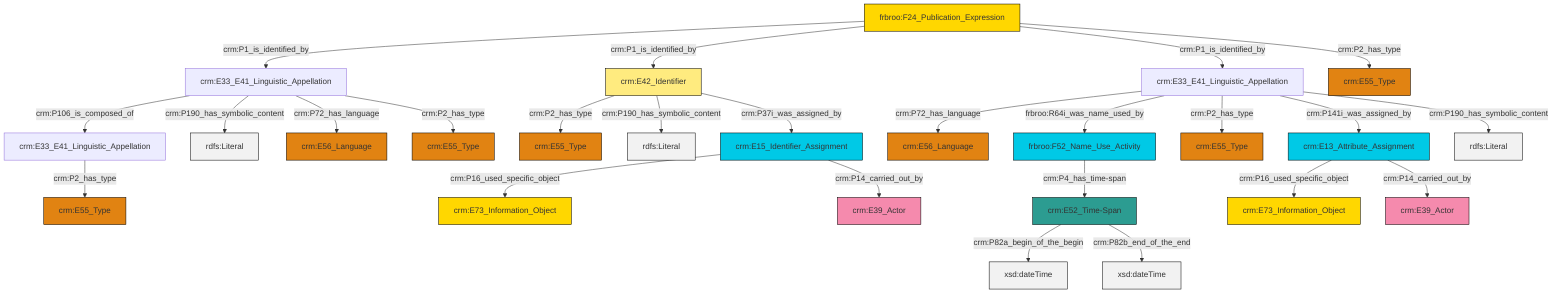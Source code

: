 graph TD
classDef Literal fill:#f2f2f2,stroke:#000000;
classDef CRM_Entity fill:#FFFFFF,stroke:#000000;
classDef Temporal_Entity fill:#00C9E6, stroke:#000000;
classDef Type fill:#E18312, stroke:#000000;
classDef Time-Span fill:#2C9C91, stroke:#000000;
classDef Appellation fill:#FFEB7F, stroke:#000000;
classDef Place fill:#008836, stroke:#000000;
classDef Persistent_Item fill:#B266B2, stroke:#000000;
classDef Conceptual_Object fill:#FFD700, stroke:#000000;
classDef Physical_Thing fill:#D2B48C, stroke:#000000;
classDef Actor fill:#f58aad, stroke:#000000;
classDef PC_Classes fill:#4ce600, stroke:#000000;
classDef Multi fill:#cccccc,stroke:#000000;

2["crm:E33_E41_Linguistic_Appellation"]:::Default -->|crm:P72_has_language| 3["crm:E56_Language"]:::Type
4["crm:E15_Identifier_Assignment"]:::Temporal_Entity -->|crm:P16_used_specific_object| 0["crm:E73_Information_Object"]:::Conceptual_Object
9["crm:E42_Identifier"]:::Appellation -->|crm:P2_has_type| 14["crm:E55_Type"]:::Type
2["crm:E33_E41_Linguistic_Appellation"]:::Default -->|frbroo:R64i_was_name_used_by| 15["frbroo:F52_Name_Use_Activity"]:::Temporal_Entity
9["crm:E42_Identifier"]:::Appellation -->|crm:P190_has_symbolic_content| 17[rdfs:Literal]:::Literal
15["frbroo:F52_Name_Use_Activity"]:::Temporal_Entity -->|crm:P4_has_time-span| 18["crm:E52_Time-Span"]:::Time-Span
19["crm:E33_E41_Linguistic_Appellation"]:::Default -->|crm:P106_is_composed_of| 11["crm:E33_E41_Linguistic_Appellation"]:::Default
18["crm:E52_Time-Span"]:::Time-Span -->|crm:P82a_begin_of_the_begin| 23[xsd:dateTime]:::Literal
2["crm:E33_E41_Linguistic_Appellation"]:::Default -->|crm:P2_has_type| 24["crm:E55_Type"]:::Type
11["crm:E33_E41_Linguistic_Appellation"]:::Default -->|crm:P2_has_type| 26["crm:E55_Type"]:::Type
19["crm:E33_E41_Linguistic_Appellation"]:::Default -->|crm:P190_has_symbolic_content| 27[rdfs:Literal]:::Literal
5["crm:E13_Attribute_Assignment"]:::Temporal_Entity -->|crm:P16_used_specific_object| 21["crm:E73_Information_Object"]:::Conceptual_Object
30["frbroo:F24_Publication_Expression"]:::Conceptual_Object -->|crm:P1_is_identified_by| 19["crm:E33_E41_Linguistic_Appellation"]:::Default
5["crm:E13_Attribute_Assignment"]:::Temporal_Entity -->|crm:P14_carried_out_by| 28["crm:E39_Actor"]:::Actor
2["crm:E33_E41_Linguistic_Appellation"]:::Default -->|crm:P141i_was_assigned_by| 5["crm:E13_Attribute_Assignment"]:::Temporal_Entity
30["frbroo:F24_Publication_Expression"]:::Conceptual_Object -->|crm:P1_is_identified_by| 9["crm:E42_Identifier"]:::Appellation
19["crm:E33_E41_Linguistic_Appellation"]:::Default -->|crm:P72_has_language| 37["crm:E56_Language"]:::Type
2["crm:E33_E41_Linguistic_Appellation"]:::Default -->|crm:P190_has_symbolic_content| 41[rdfs:Literal]:::Literal
9["crm:E42_Identifier"]:::Appellation -->|crm:P37i_was_assigned_by| 4["crm:E15_Identifier_Assignment"]:::Temporal_Entity
30["frbroo:F24_Publication_Expression"]:::Conceptual_Object -->|crm:P1_is_identified_by| 2["crm:E33_E41_Linguistic_Appellation"]:::Default
4["crm:E15_Identifier_Assignment"]:::Temporal_Entity -->|crm:P14_carried_out_by| 31["crm:E39_Actor"]:::Actor
19["crm:E33_E41_Linguistic_Appellation"]:::Default -->|crm:P2_has_type| 7["crm:E55_Type"]:::Type
18["crm:E52_Time-Span"]:::Time-Span -->|crm:P82b_end_of_the_end| 43[xsd:dateTime]:::Literal
30["frbroo:F24_Publication_Expression"]:::Conceptual_Object -->|crm:P2_has_type| 39["crm:E55_Type"]:::Type
